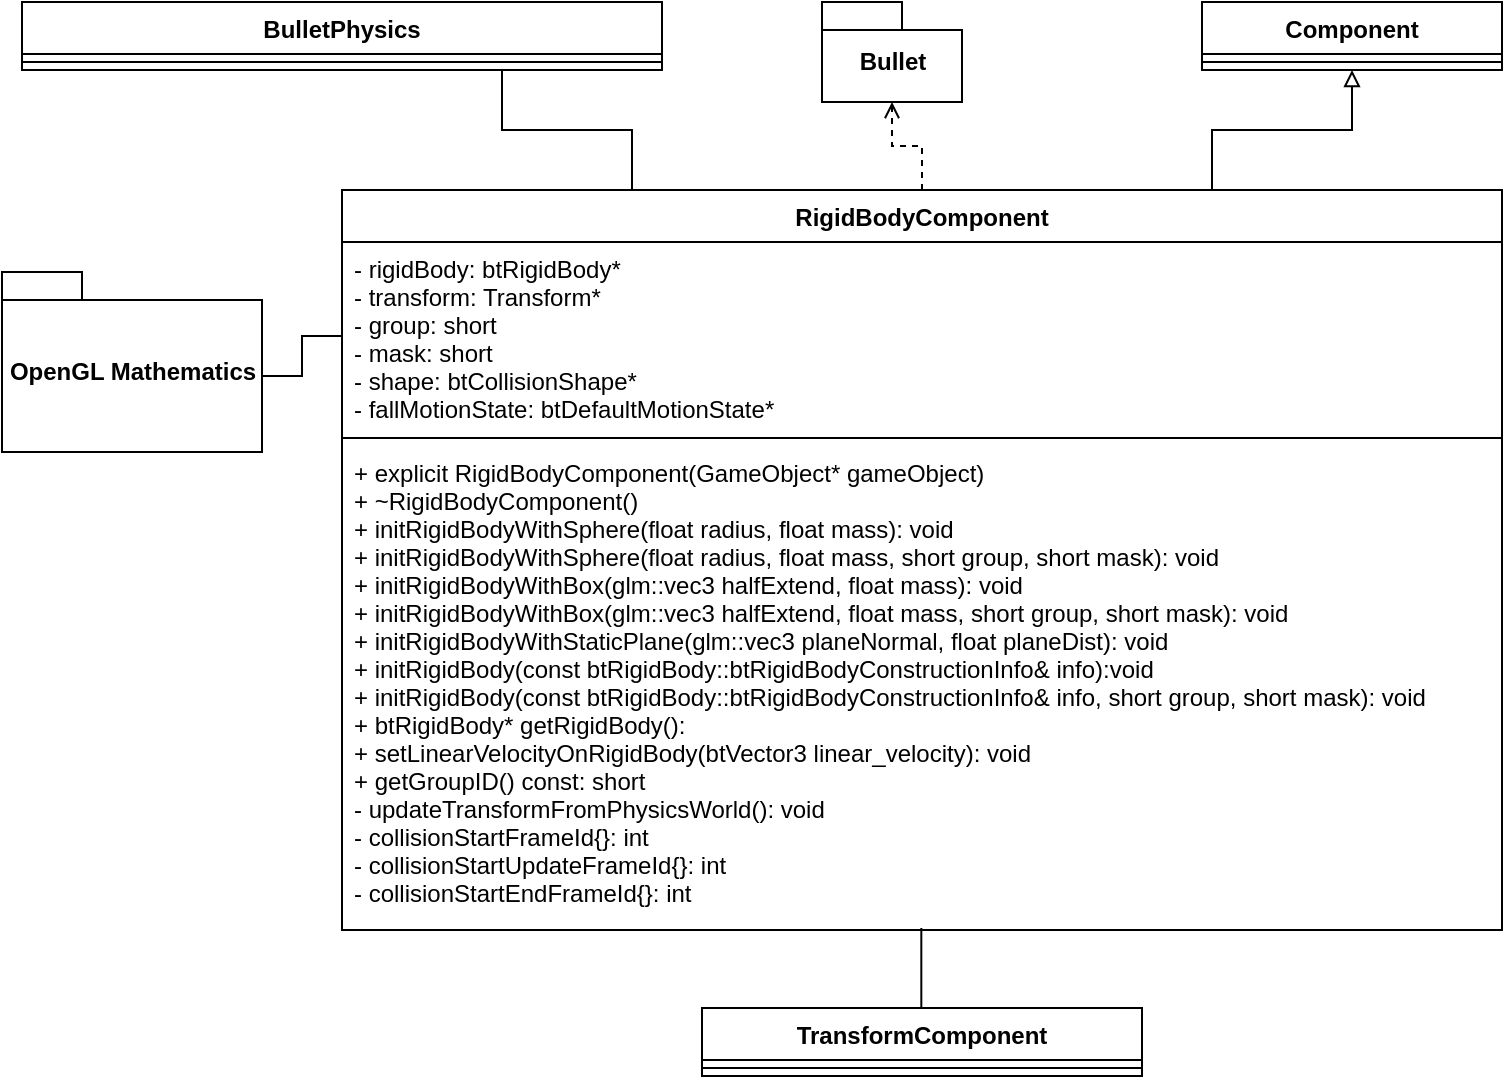 <mxfile version="14.1.8" type="device"><diagram id="zerFcrnUq04-MKOHUsan" name="Page-1"><mxGraphModel dx="2105" dy="948" grid="1" gridSize="10" guides="1" tooltips="1" connect="1" arrows="1" fold="1" page="1" pageScale="1" pageWidth="827" pageHeight="1169" math="0" shadow="0"><root><mxCell id="0"/><mxCell id="1" parent="0"/><mxCell id="lEwsNgtVuHCD5e1oMJY4-1" style="edgeStyle=orthogonalEdgeStyle;rounded=0;orthogonalLoop=1;jettySize=auto;html=1;exitX=0.5;exitY=0;exitDx=0;exitDy=0;entryX=0.5;entryY=1;entryDx=0;entryDy=0;entryPerimeter=0;endArrow=open;endFill=0;dashed=1;" parent="1" source="lEwsNgtVuHCD5e1oMJY4-5" target="lEwsNgtVuHCD5e1oMJY4-9" edge="1"><mxGeometry relative="1" as="geometry"/></mxCell><mxCell id="lEwsNgtVuHCD5e1oMJY4-4" style="edgeStyle=orthogonalEdgeStyle;rounded=0;orthogonalLoop=1;jettySize=auto;html=1;exitX=0.75;exitY=0;exitDx=0;exitDy=0;entryX=0.5;entryY=1;entryDx=0;entryDy=0;endArrow=block;endFill=0;" parent="1" source="lEwsNgtVuHCD5e1oMJY4-5" target="lEwsNgtVuHCD5e1oMJY4-22" edge="1"><mxGeometry relative="1" as="geometry"/></mxCell><mxCell id="lEwsNgtVuHCD5e1oMJY4-30" style="edgeStyle=orthogonalEdgeStyle;rounded=0;orthogonalLoop=1;jettySize=auto;html=1;exitX=0.25;exitY=0;exitDx=0;exitDy=0;entryX=0.75;entryY=1;entryDx=0;entryDy=0;endArrow=none;endFill=0;" parent="1" source="lEwsNgtVuHCD5e1oMJY4-5" target="lEwsNgtVuHCD5e1oMJY4-26" edge="1"><mxGeometry relative="1" as="geometry"><mxPoint x="-80" y="110" as="targetPoint"/></mxGeometry></mxCell><mxCell id="lEwsNgtVuHCD5e1oMJY4-5" value="RigidBodyComponent" style="swimlane;fontStyle=1;align=center;verticalAlign=top;childLayout=stackLayout;horizontal=1;startSize=26;horizontalStack=0;resizeParent=1;resizeParentMax=0;resizeLast=0;collapsible=1;marginBottom=0;" parent="1" vertex="1"><mxGeometry x="-100" y="159" width="580" height="370" as="geometry"/></mxCell><mxCell id="lEwsNgtVuHCD5e1oMJY4-6" value="- rigidBody: btRigidBody* &#10;- transform: Transform* &#10;- group: short&#10;- mask: short&#10;- shape: btCollisionShape* &#10;- fallMotionState: btDefaultMotionState* &#10;" style="text;strokeColor=none;fillColor=none;align=left;verticalAlign=top;spacingLeft=4;spacingRight=4;overflow=hidden;rotatable=0;points=[[0,0.5],[1,0.5]];portConstraint=eastwest;" parent="lEwsNgtVuHCD5e1oMJY4-5" vertex="1"><mxGeometry y="26" width="580" height="94" as="geometry"/></mxCell><mxCell id="lEwsNgtVuHCD5e1oMJY4-7" value="" style="line;strokeWidth=1;fillColor=none;align=left;verticalAlign=middle;spacingTop=-1;spacingLeft=3;spacingRight=3;rotatable=0;labelPosition=right;points=[];portConstraint=eastwest;" parent="lEwsNgtVuHCD5e1oMJY4-5" vertex="1"><mxGeometry y="120" width="580" height="8" as="geometry"/></mxCell><mxCell id="lEwsNgtVuHCD5e1oMJY4-8" value="+ explicit RigidBodyComponent(GameObject* gameObject)&#10;+ ~RigidBodyComponent()&#10;+ initRigidBodyWithSphere(float radius, float mass): void&#10;+ initRigidBodyWithSphere(float radius, float mass, short group, short mask): void&#10;+ initRigidBodyWithBox(glm::vec3 halfExtend, float mass): void&#10;+ initRigidBodyWithBox(glm::vec3 halfExtend, float mass, short group, short mask): void&#10;+ initRigidBodyWithStaticPlane(glm::vec3 planeNormal, float planeDist): void&#10;+ initRigidBody(const btRigidBody::btRigidBodyConstructionInfo&amp; info):void &#10;+ initRigidBody(const btRigidBody::btRigidBodyConstructionInfo&amp; info, short group, short mask): void&#10;+ btRigidBody* getRigidBody(): &#10;+ setLinearVelocityOnRigidBody(btVector3 linear_velocity): void&#10;+ getGroupID() const: short    &#10;- updateTransformFromPhysicsWorld(): void&#10;- collisionStartFrameId{}: int&#10;- collisionStartUpdateFrameId{}: int&#10;- collisionStartEndFrameId{}: int" style="text;strokeColor=none;fillColor=none;align=left;verticalAlign=top;spacingLeft=4;spacingRight=4;overflow=hidden;rotatable=0;points=[[0,0.5],[1,0.5]];portConstraint=eastwest;fontStyle=0" parent="lEwsNgtVuHCD5e1oMJY4-5" vertex="1"><mxGeometry y="128" width="580" height="242" as="geometry"/></mxCell><mxCell id="lEwsNgtVuHCD5e1oMJY4-9" value="Bullet" style="shape=folder;fontStyle=1;spacingTop=10;tabWidth=40;tabHeight=14;tabPosition=left;html=1;" parent="1" vertex="1"><mxGeometry x="140" y="65" width="70" height="50" as="geometry"/></mxCell><mxCell id="lEwsNgtVuHCD5e1oMJY4-10" value="OpenGL Mathematics" style="shape=folder;fontStyle=1;spacingTop=10;tabWidth=40;tabHeight=14;tabPosition=left;html=1;" parent="1" vertex="1"><mxGeometry x="-270" y="200" width="130" height="90" as="geometry"/></mxCell><mxCell id="lEwsNgtVuHCD5e1oMJY4-11" style="edgeStyle=orthogonalEdgeStyle;rounded=0;orthogonalLoop=1;jettySize=auto;html=1;exitX=0;exitY=0.5;exitDx=0;exitDy=0;entryX=0;entryY=0;entryDx=130;entryDy=52;entryPerimeter=0;endArrow=none;endFill=0;" parent="1" source="lEwsNgtVuHCD5e1oMJY4-6" target="lEwsNgtVuHCD5e1oMJY4-10" edge="1"><mxGeometry relative="1" as="geometry"/></mxCell><mxCell id="lEwsNgtVuHCD5e1oMJY4-13" value="TransformComponent" style="swimlane;fontStyle=1;align=center;verticalAlign=top;childLayout=stackLayout;horizontal=1;startSize=26;horizontalStack=0;resizeParent=1;resizeParentMax=0;resizeLast=0;collapsible=1;marginBottom=0;" parent="1" vertex="1"><mxGeometry x="80" y="568" width="220" height="34" as="geometry"/></mxCell><mxCell id="lEwsNgtVuHCD5e1oMJY4-15" value="" style="line;strokeWidth=1;fillColor=none;align=left;verticalAlign=middle;spacingTop=-1;spacingLeft=3;spacingRight=3;rotatable=0;labelPosition=right;points=[];portConstraint=eastwest;" parent="lEwsNgtVuHCD5e1oMJY4-13" vertex="1"><mxGeometry y="26" width="220" height="8" as="geometry"/></mxCell><mxCell id="lEwsNgtVuHCD5e1oMJY4-22" value="Component" style="swimlane;fontStyle=1;align=center;verticalAlign=top;childLayout=stackLayout;horizontal=1;startSize=26;horizontalStack=0;resizeParent=1;resizeParentMax=0;resizeLast=0;collapsible=1;marginBottom=0;" parent="1" vertex="1"><mxGeometry x="330" y="65" width="150" height="34" as="geometry"/></mxCell><mxCell id="lEwsNgtVuHCD5e1oMJY4-24" value="" style="line;strokeWidth=1;fillColor=none;align=left;verticalAlign=middle;spacingTop=-1;spacingLeft=3;spacingRight=3;rotatable=0;labelPosition=right;points=[];portConstraint=eastwest;" parent="lEwsNgtVuHCD5e1oMJY4-22" vertex="1"><mxGeometry y="26" width="150" height="8" as="geometry"/></mxCell><mxCell id="lEwsNgtVuHCD5e1oMJY4-26" value="BulletPhysics" style="swimlane;fontStyle=1;align=center;verticalAlign=top;childLayout=stackLayout;horizontal=1;startSize=26;horizontalStack=0;resizeParent=1;resizeParentMax=0;resizeLast=0;collapsible=1;marginBottom=0;" parent="1" vertex="1"><mxGeometry x="-260" y="65" width="320" height="34" as="geometry"/></mxCell><mxCell id="lEwsNgtVuHCD5e1oMJY4-28" value="" style="line;strokeWidth=1;fillColor=none;align=left;verticalAlign=middle;spacingTop=-1;spacingLeft=3;spacingRight=3;rotatable=0;labelPosition=right;points=[];portConstraint=eastwest;" parent="lEwsNgtVuHCD5e1oMJY4-26" vertex="1"><mxGeometry y="26" width="320" height="8" as="geometry"/></mxCell><mxCell id="nAPQoOrn2tsM870cxrtr-2" value="" style="endArrow=none;html=1;" edge="1" parent="1"><mxGeometry width="50" height="50" relative="1" as="geometry"><mxPoint x="189.66" y="568" as="sourcePoint"/><mxPoint x="189.66" y="528" as="targetPoint"/></mxGeometry></mxCell></root></mxGraphModel></diagram></mxfile>
